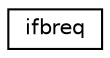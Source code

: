digraph G
{
  edge [fontname="Helvetica",fontsize="10",labelfontname="Helvetica",labelfontsize="10"];
  node [fontname="Helvetica",fontsize="10",shape=record];
  rankdir="LR";
  Node1 [label="ifbreq",height=0.2,width=0.4,color="black", fillcolor="white", style="filled",URL="$structifbreq.html"];
}
